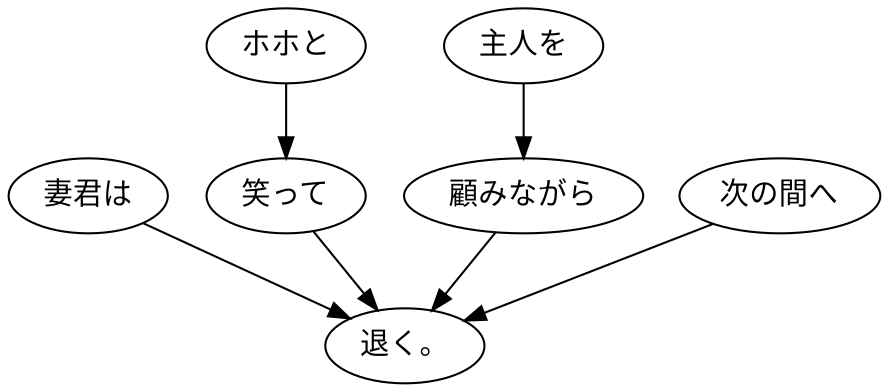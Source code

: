 digraph graph1472 {
	node0 [label="妻君は"];
	node1 [label="ホホと"];
	node2 [label="笑って"];
	node3 [label="主人を"];
	node4 [label="顧みながら"];
	node5 [label="次の間へ"];
	node6 [label="退く。"];
	node0 -> node6;
	node1 -> node2;
	node2 -> node6;
	node3 -> node4;
	node4 -> node6;
	node5 -> node6;
}
